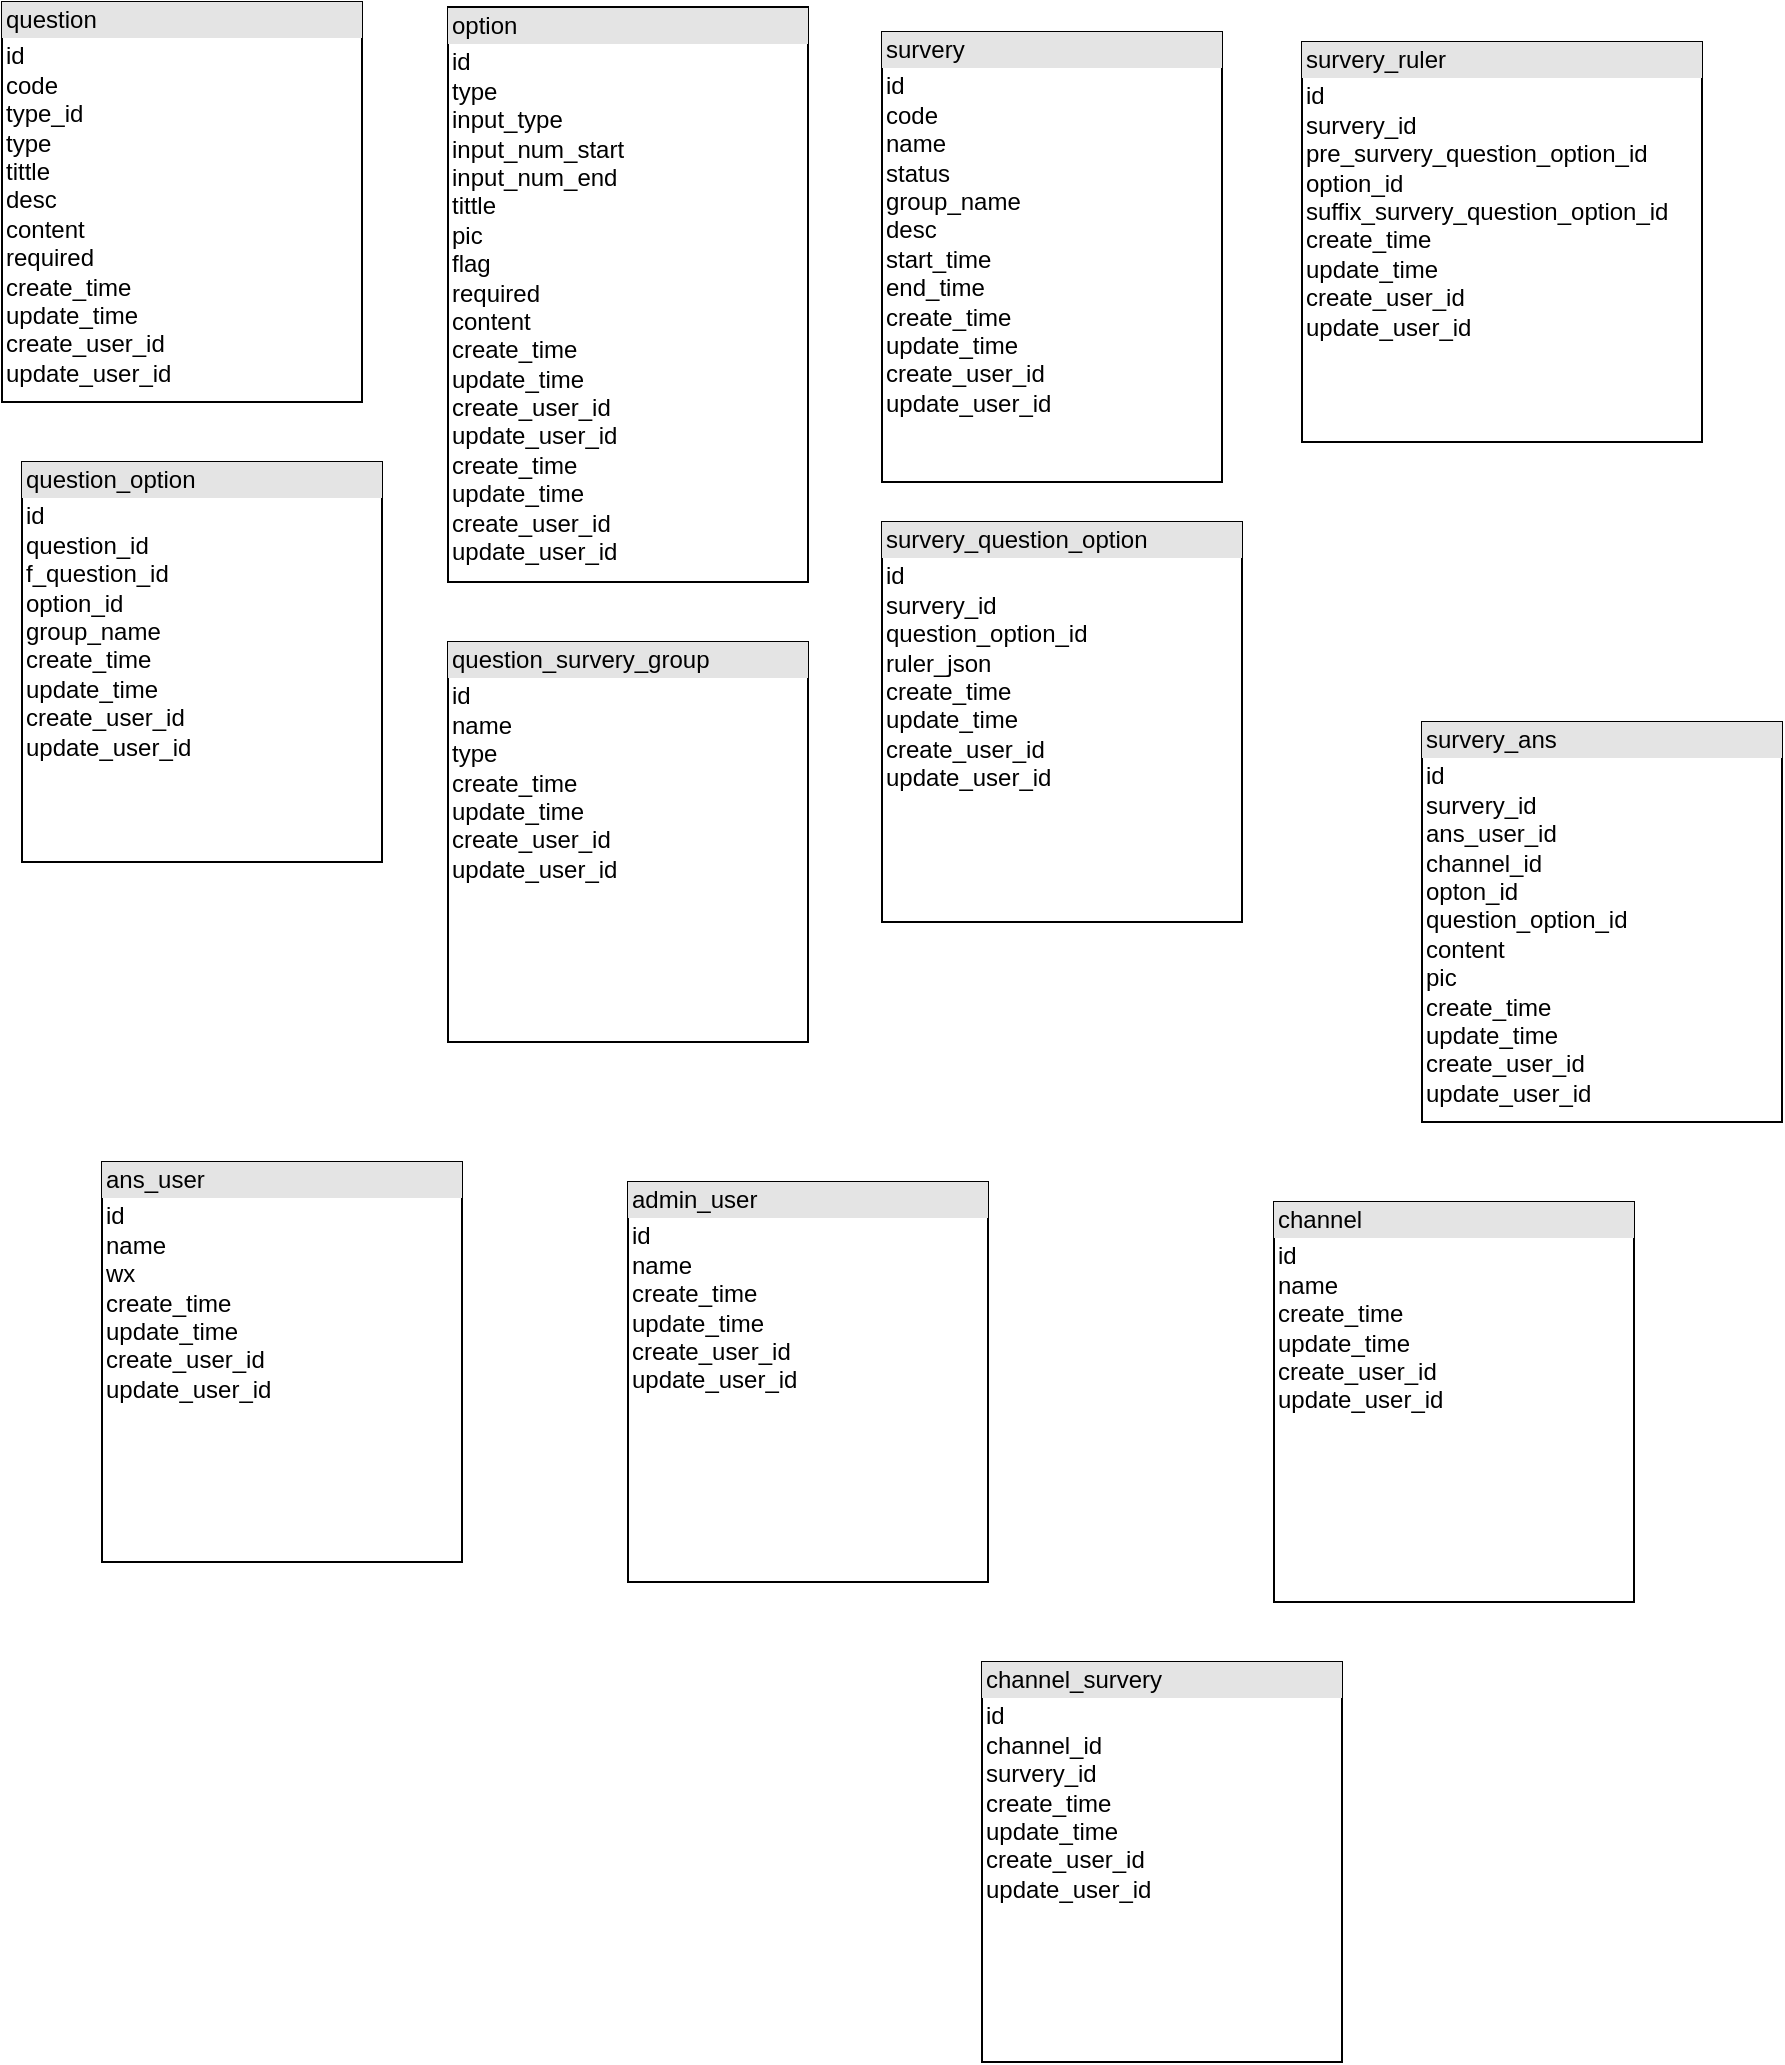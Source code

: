 <mxfile version="15.9.1" type="github">
  <diagram name="Page-1" id="efa7a0a1-bf9b-a30e-e6df-94a7791c09e9">
    <mxGraphModel dx="740" dy="516" grid="1" gridSize="10" guides="1" tooltips="1" connect="1" arrows="1" fold="1" page="1" pageScale="1" pageWidth="826" pageHeight="1169" background="none" math="0" shadow="0">
      <root>
        <mxCell id="0" />
        <mxCell id="1" parent="0" />
        <mxCell id="LbIQLFSFOZcf8yYngf2S-128" value="&lt;div style=&quot;box-sizing: border-box ; width: 100% ; background: #e4e4e4 ; padding: 2px&quot;&gt;question&lt;/div&gt;&lt;table style=&quot;width: 100% ; font-size: 1em&quot; cellpadding=&quot;2&quot; cellspacing=&quot;0&quot;&gt;&lt;tbody&gt;&lt;tr&gt;&lt;td&gt;id&lt;br&gt;code&lt;br&gt;type_id&lt;br&gt;type&lt;br&gt;tittle&lt;br&gt;desc&lt;br&gt;content&lt;br&gt;required&lt;br&gt;create_time&lt;br&gt;update_time&lt;br&gt;create_user_id&lt;br&gt;update_user_id&lt;br&gt;&lt;table cellpadding=&quot;2&quot; cellspacing=&quot;0&quot; style=&quot;font-size: 1em ; width: 180px&quot;&gt;&lt;tbody&gt;&lt;tr&gt;&lt;td&gt;&lt;br&gt;&lt;/td&gt;&lt;td&gt;&lt;br&gt;&lt;/td&gt;&lt;td&gt;&lt;br&gt;&lt;/td&gt;&lt;/tr&gt;&lt;/tbody&gt;&lt;/table&gt;&lt;/td&gt;&lt;td&gt;&lt;br&gt;&lt;/td&gt;&lt;/tr&gt;&lt;tr&gt;&lt;td&gt;&lt;br&gt;&lt;/td&gt;&lt;td&gt;&lt;br&gt;&lt;/td&gt;&lt;/tr&gt;&lt;/tbody&gt;&lt;/table&gt;" style="verticalAlign=top;align=left;overflow=fill;html=1;" parent="1" vertex="1">
          <mxGeometry x="10" y="20" width="180" height="200" as="geometry" />
        </mxCell>
        <mxCell id="LbIQLFSFOZcf8yYngf2S-129" value="&lt;div style=&quot;box-sizing: border-box ; width: 100% ; background: #e4e4e4 ; padding: 2px&quot;&gt;option&lt;/div&gt;&lt;table style=&quot;width: 100% ; font-size: 1em&quot; cellpadding=&quot;2&quot; cellspacing=&quot;0&quot;&gt;&lt;tbody&gt;&lt;tr&gt;&lt;td&gt;id&lt;br&gt;type&lt;br&gt;input_type&lt;br&gt;input_num_start&lt;br&gt;input_num_end&lt;br&gt;tittle&lt;br&gt;pic&lt;br&gt;flag&lt;br&gt;required&lt;br&gt;content&lt;br&gt;create_time&lt;br&gt;update_time&lt;br&gt;create_user_id&lt;br&gt;update_user_id&lt;br&gt;create_time&lt;br&gt;update_time&lt;br&gt;create_user_id&lt;br&gt;update_user_id&lt;br&gt;&lt;br&gt;&lt;br&gt;&lt;/td&gt;&lt;td&gt;&lt;br&gt;&lt;/td&gt;&lt;/tr&gt;&lt;tr&gt;&lt;td&gt;&lt;br&gt;&lt;/td&gt;&lt;td&gt;&lt;br&gt;&lt;/td&gt;&lt;/tr&gt;&lt;/tbody&gt;&lt;/table&gt;" style="verticalAlign=top;align=left;overflow=fill;html=1;" parent="1" vertex="1">
          <mxGeometry x="233" y="22.5" width="180" height="287.5" as="geometry" />
        </mxCell>
        <mxCell id="LbIQLFSFOZcf8yYngf2S-131" value="&lt;div style=&quot;box-sizing: border-box ; width: 100% ; background: #e4e4e4 ; padding: 2px&quot;&gt;survery&lt;/div&gt;&lt;table style=&quot;width: 100% ; font-size: 1em&quot; cellpadding=&quot;2&quot; cellspacing=&quot;0&quot;&gt;&lt;tbody&gt;&lt;tr&gt;&lt;td&gt;id&lt;br&gt;&lt;span&gt;&lt;/span&gt;code&lt;br&gt;name&lt;br&gt;status&lt;br&gt;group_name&lt;br&gt;desc&lt;br&gt;start_time&lt;br&gt;end_time&lt;br&gt;create_time&lt;br&gt;update_time&lt;br&gt;create_user_id&lt;br&gt;update_user_id&lt;br&gt;&lt;span&gt;&lt;/span&gt;&lt;/td&gt;&lt;td&gt;&lt;br&gt;&lt;/td&gt;&lt;/tr&gt;&lt;tr&gt;&lt;td&gt;&lt;br&gt;&lt;/td&gt;&lt;td&gt;&lt;br&gt;&lt;/td&gt;&lt;/tr&gt;&lt;/tbody&gt;&lt;/table&gt;" style="verticalAlign=top;align=left;overflow=fill;html=1;" parent="1" vertex="1">
          <mxGeometry x="450" y="35" width="170" height="225" as="geometry" />
        </mxCell>
        <mxCell id="LbIQLFSFOZcf8yYngf2S-132" value="&lt;div style=&quot;box-sizing: border-box ; width: 100% ; background: #e4e4e4 ; padding: 2px&quot;&gt;survery_question_option&lt;/div&gt;&lt;table style=&quot;width: 100% ; font-size: 1em&quot; cellpadding=&quot;2&quot; cellspacing=&quot;0&quot;&gt;&lt;tbody&gt;&lt;tr&gt;&lt;td&gt;id&lt;span&gt; &lt;/span&gt;&lt;br&gt;survery_id&lt;br&gt;question_option_id&lt;br&gt;ruler_json&lt;br&gt;create_time&lt;br&gt;update_time&lt;br&gt;create_user_id&lt;br&gt;update_user_id&lt;span&gt;&lt;/span&gt;&lt;/td&gt;&lt;td&gt;&lt;br&gt;&lt;/td&gt;&lt;/tr&gt;&lt;tr&gt;&lt;td&gt;&lt;br&gt;&lt;/td&gt;&lt;td&gt;&lt;br&gt;&lt;/td&gt;&lt;/tr&gt;&lt;/tbody&gt;&lt;/table&gt;" style="verticalAlign=top;align=left;overflow=fill;html=1;" parent="1" vertex="1">
          <mxGeometry x="450" y="280" width="180" height="200" as="geometry" />
        </mxCell>
        <mxCell id="LbIQLFSFOZcf8yYngf2S-133" value="&lt;div style=&quot;box-sizing: border-box ; width: 100% ; background: #e4e4e4 ; padding: 2px&quot;&gt;question_option&lt;/div&gt;&lt;table style=&quot;width: 100% ; font-size: 1em&quot; cellpadding=&quot;2&quot; cellspacing=&quot;0&quot;&gt;&lt;tbody&gt;&lt;tr&gt;&lt;td&gt;id&lt;span&gt; &lt;/span&gt;&lt;br&gt;question_id&lt;br&gt;f_question_id&lt;br&gt;option_id&lt;br&gt;group_name&lt;br&gt;create_time&lt;br&gt;update_time&lt;br&gt;create_user_id&lt;br&gt;update_user_id&lt;span&gt;&lt;/span&gt;&lt;/td&gt;&lt;td&gt;&lt;br&gt;&lt;/td&gt;&lt;/tr&gt;&lt;tr&gt;&lt;td&gt;&lt;br&gt;&lt;/td&gt;&lt;td&gt;&lt;br&gt;&lt;/td&gt;&lt;/tr&gt;&lt;/tbody&gt;&lt;/table&gt;" style="verticalAlign=top;align=left;overflow=fill;html=1;" parent="1" vertex="1">
          <mxGeometry x="20" y="250" width="180" height="200" as="geometry" />
        </mxCell>
        <mxCell id="LbIQLFSFOZcf8yYngf2S-134" value="&lt;div style=&quot;box-sizing: border-box ; width: 100% ; background: #e4e4e4 ; padding: 2px&quot;&gt;survery_ruler&lt;/div&gt;&lt;table style=&quot;width: 100% ; font-size: 1em&quot; cellpadding=&quot;2&quot; cellspacing=&quot;0&quot;&gt;&lt;tbody&gt;&lt;tr&gt;&lt;td&gt;id&lt;span&gt; &lt;/span&gt;&lt;br&gt;survery_id&lt;br&gt;pre_survery_question_option_id&lt;br&gt;option_id&lt;br&gt;suffix_survery_question_option_id&lt;br&gt;create_time&lt;br&gt;update_time&lt;br&gt;create_user_id&lt;br&gt;update_user_id&lt;span&gt;&lt;/span&gt;&lt;/td&gt;&lt;td&gt;&lt;br&gt;&lt;/td&gt;&lt;/tr&gt;&lt;tr&gt;&lt;td&gt;&lt;br&gt;&lt;/td&gt;&lt;td&gt;&lt;br&gt;&lt;/td&gt;&lt;/tr&gt;&lt;/tbody&gt;&lt;/table&gt;" style="verticalAlign=top;align=left;overflow=fill;html=1;" parent="1" vertex="1">
          <mxGeometry x="660" y="40" width="200" height="200" as="geometry" />
        </mxCell>
        <mxCell id="LbIQLFSFOZcf8yYngf2S-137" value="&lt;div style=&quot;box-sizing: border-box ; width: 100% ; background: #e4e4e4 ; padding: 2px&quot;&gt;survery_ans&lt;/div&gt;&lt;table style=&quot;width: 100% ; font-size: 1em&quot; cellpadding=&quot;2&quot; cellspacing=&quot;0&quot;&gt;&lt;tbody&gt;&lt;tr&gt;&lt;td&gt;id&lt;span&gt; &lt;/span&gt;&lt;br&gt;survery_id&lt;br&gt;ans_user_id&lt;br&gt;channel_id&lt;br&gt;opton_id&lt;br&gt;question_option_id&lt;br&gt;content&lt;br&gt;pic&lt;br&gt;create_time&lt;br&gt;update_time&lt;br&gt;create_user_id&lt;br&gt;update_user_id&lt;span&gt;&lt;/span&gt;&lt;/td&gt;&lt;td&gt;&lt;br&gt;&lt;/td&gt;&lt;/tr&gt;&lt;tr&gt;&lt;td&gt;&lt;br&gt;&lt;/td&gt;&lt;td&gt;&lt;br&gt;&lt;/td&gt;&lt;/tr&gt;&lt;/tbody&gt;&lt;/table&gt;" style="verticalAlign=top;align=left;overflow=fill;html=1;" parent="1" vertex="1">
          <mxGeometry x="720" y="380" width="180" height="200" as="geometry" />
        </mxCell>
        <mxCell id="LbIQLFSFOZcf8yYngf2S-138" value="&lt;div style=&quot;box-sizing: border-box ; width: 100% ; background: #e4e4e4 ; padding: 2px&quot;&gt;admin_user&lt;/div&gt;&lt;table style=&quot;width: 100% ; font-size: 1em&quot; cellpadding=&quot;2&quot; cellspacing=&quot;0&quot;&gt;&lt;tbody&gt;&lt;tr&gt;&lt;td&gt;id&lt;span&gt; &lt;/span&gt;&lt;br&gt;name&lt;br&gt;create_time&lt;br&gt;update_time&lt;br&gt;create_user_id&lt;br&gt;update_user_id&lt;span&gt;&lt;/span&gt;&lt;/td&gt;&lt;td&gt;&lt;br&gt;&lt;/td&gt;&lt;/tr&gt;&lt;tr&gt;&lt;td&gt;&lt;br&gt;&lt;/td&gt;&lt;td&gt;&lt;br&gt;&lt;/td&gt;&lt;/tr&gt;&lt;/tbody&gt;&lt;/table&gt;" style="verticalAlign=top;align=left;overflow=fill;html=1;" parent="1" vertex="1">
          <mxGeometry x="323" y="610" width="180" height="200" as="geometry" />
        </mxCell>
        <mxCell id="LbIQLFSFOZcf8yYngf2S-139" value="&lt;div style=&quot;box-sizing: border-box ; width: 100% ; background: #e4e4e4 ; padding: 2px&quot;&gt;ans_user&lt;/div&gt;&lt;table style=&quot;width: 100% ; font-size: 1em&quot; cellpadding=&quot;2&quot; cellspacing=&quot;0&quot;&gt;&lt;tbody&gt;&lt;tr&gt;&lt;td&gt;id&lt;span&gt; &lt;/span&gt;&lt;br&gt;name&lt;br&gt;wx&lt;br&gt;create_time&lt;br&gt;update_time&lt;br&gt;create_user_id&lt;br&gt;update_user_id&lt;span&gt;&lt;/span&gt;&lt;/td&gt;&lt;td&gt;&lt;br&gt;&lt;/td&gt;&lt;/tr&gt;&lt;tr&gt;&lt;td&gt;&lt;br&gt;&lt;/td&gt;&lt;td&gt;&lt;br&gt;&lt;/td&gt;&lt;/tr&gt;&lt;/tbody&gt;&lt;/table&gt;" style="verticalAlign=top;align=left;overflow=fill;html=1;" parent="1" vertex="1">
          <mxGeometry x="60" y="600" width="180" height="200" as="geometry" />
        </mxCell>
        <mxCell id="LbIQLFSFOZcf8yYngf2S-151" value="&lt;div style=&quot;box-sizing: border-box ; width: 100% ; background: #e4e4e4 ; padding: 2px&quot;&gt;channel&lt;/div&gt;&lt;table style=&quot;width: 100% ; font-size: 1em&quot; cellpadding=&quot;2&quot; cellspacing=&quot;0&quot;&gt;&lt;tbody&gt;&lt;tr&gt;&lt;td&gt;id&lt;span&gt; &lt;/span&gt;&lt;br&gt;name&lt;br&gt;create_time&lt;br&gt;update_time&lt;br&gt;create_user_id&lt;br&gt;update_user_id&lt;span&gt;&lt;/span&gt;&lt;/td&gt;&lt;td&gt;&lt;br&gt;&lt;/td&gt;&lt;/tr&gt;&lt;tr&gt;&lt;td&gt;&lt;br&gt;&lt;/td&gt;&lt;td&gt;&lt;br&gt;&lt;/td&gt;&lt;/tr&gt;&lt;/tbody&gt;&lt;/table&gt;" style="verticalAlign=top;align=left;overflow=fill;html=1;" parent="1" vertex="1">
          <mxGeometry x="646" y="620" width="180" height="200" as="geometry" />
        </mxCell>
        <mxCell id="LbIQLFSFOZcf8yYngf2S-152" value="&lt;div style=&quot;box-sizing: border-box ; width: 100% ; background: #e4e4e4 ; padding: 2px&quot;&gt;channel_survery&lt;/div&gt;&lt;table style=&quot;width: 100% ; font-size: 1em&quot; cellpadding=&quot;2&quot; cellspacing=&quot;0&quot;&gt;&lt;tbody&gt;&lt;tr&gt;&lt;td&gt;id&lt;span&gt; &lt;/span&gt;&lt;br&gt;channel_id&lt;br&gt;survery_id&lt;br&gt;create_time&lt;br&gt;update_time&lt;br&gt;create_user_id&lt;br&gt;update_user_id&lt;span&gt;&lt;/span&gt;&lt;/td&gt;&lt;td&gt;&lt;br&gt;&lt;/td&gt;&lt;/tr&gt;&lt;tr&gt;&lt;td&gt;&lt;br&gt;&lt;/td&gt;&lt;td&gt;&lt;br&gt;&lt;/td&gt;&lt;/tr&gt;&lt;/tbody&gt;&lt;/table&gt;" style="verticalAlign=top;align=left;overflow=fill;html=1;" parent="1" vertex="1">
          <mxGeometry x="500" y="850" width="180" height="200" as="geometry" />
        </mxCell>
        <mxCell id="A8XaoF14ENBl90pUfyUm-1" value="&lt;div style=&quot;box-sizing: border-box ; width: 100% ; background: #e4e4e4 ; padding: 2px&quot;&gt;question_survery_group&lt;/div&gt;&lt;table style=&quot;width: 100% ; font-size: 1em&quot; cellpadding=&quot;2&quot; cellspacing=&quot;0&quot;&gt;&lt;tbody&gt;&lt;tr&gt;&lt;td&gt;id&lt;span&gt; &lt;/span&gt;&lt;br&gt;name&lt;br&gt;type&lt;br&gt;create_time&lt;br&gt;update_time&lt;br&gt;create_user_id&lt;br&gt;update_user_id&lt;span&gt;&lt;/span&gt;&lt;/td&gt;&lt;td&gt;&lt;br&gt;&lt;/td&gt;&lt;/tr&gt;&lt;tr&gt;&lt;td&gt;&lt;br&gt;&lt;/td&gt;&lt;td&gt;&lt;br&gt;&lt;/td&gt;&lt;/tr&gt;&lt;/tbody&gt;&lt;/table&gt;" style="verticalAlign=top;align=left;overflow=fill;html=1;" vertex="1" parent="1">
          <mxGeometry x="233" y="340" width="180" height="200" as="geometry" />
        </mxCell>
      </root>
    </mxGraphModel>
  </diagram>
</mxfile>
